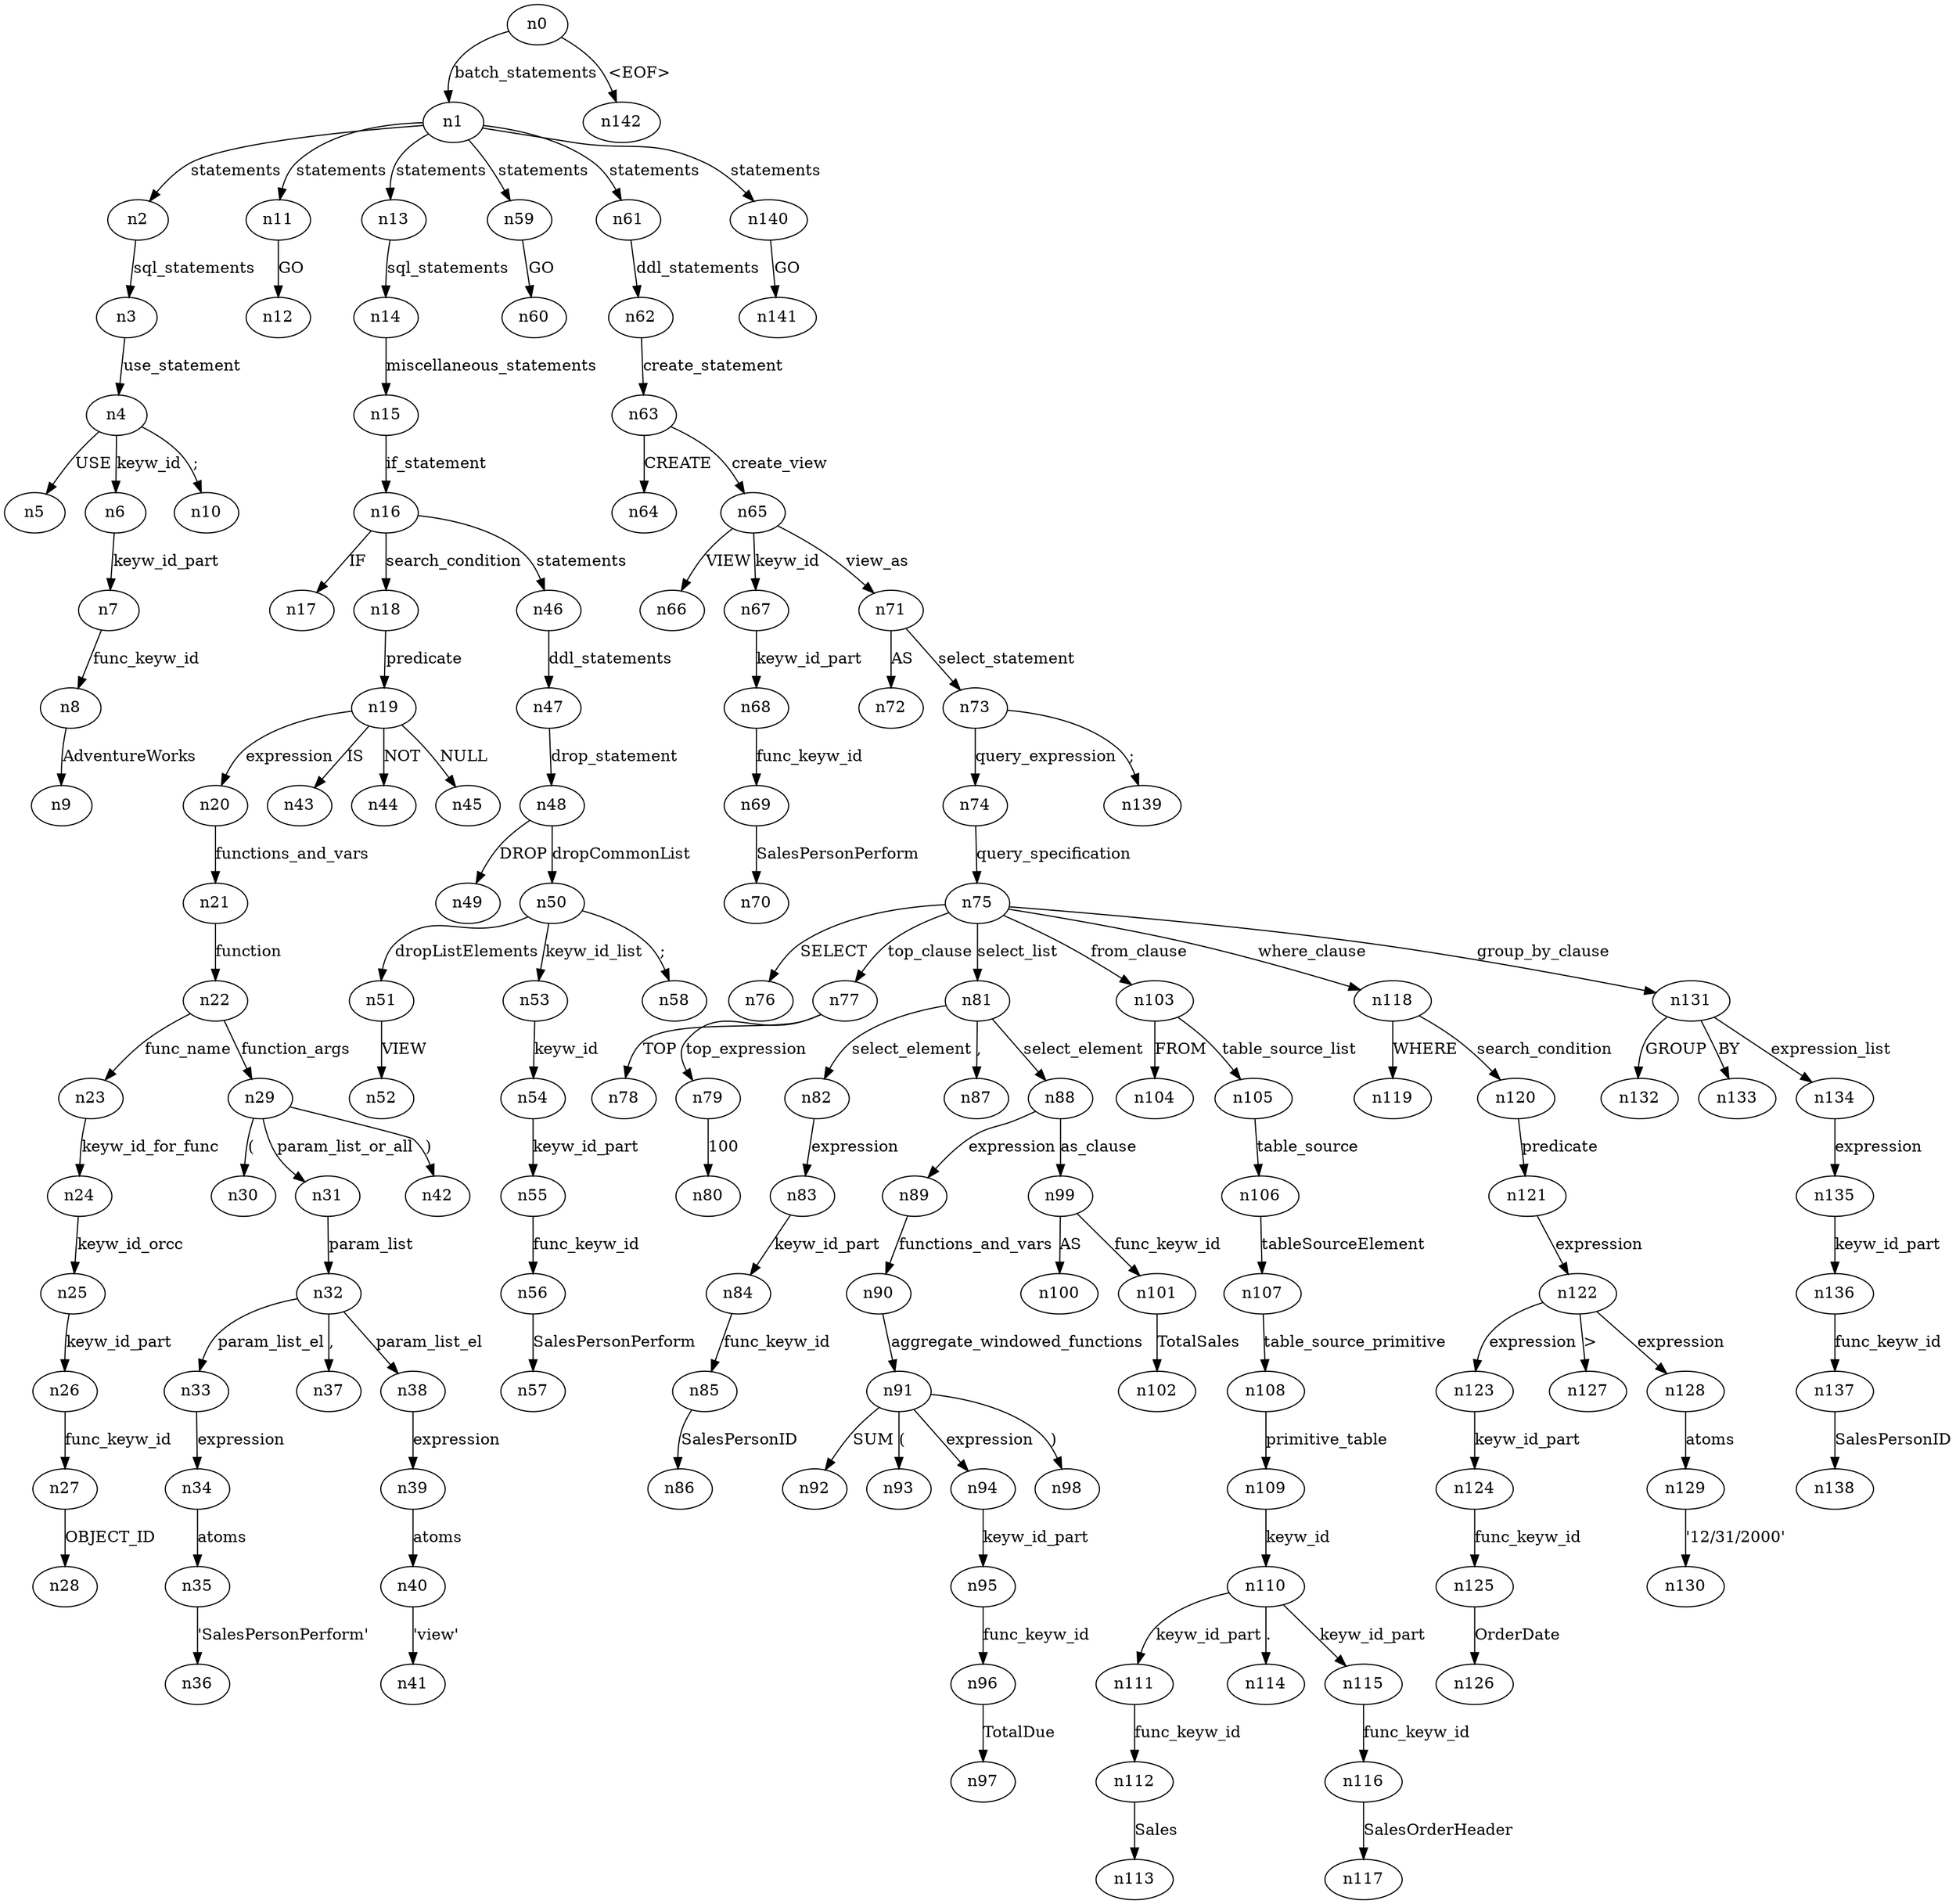 digraph ParseTree {
  n0 -> n1 [label="batch_statements"];
  n1 -> n2 [label="statements"];
  n2 -> n3 [label="sql_statements"];
  n3 -> n4 [label="use_statement"];
  n4 -> n5 [label="USE"];
  n4 -> n6 [label="keyw_id"];
  n6 -> n7 [label="keyw_id_part"];
  n7 -> n8 [label="func_keyw_id"];
  n8 -> n9 [label="AdventureWorks"];
  n4 -> n10 [label=";"];
  n1 -> n11 [label="statements"];
  n11 -> n12 [label="GO"];
  n1 -> n13 [label="statements"];
  n13 -> n14 [label="sql_statements"];
  n14 -> n15 [label="miscellaneous_statements"];
  n15 -> n16 [label="if_statement"];
  n16 -> n17 [label="IF"];
  n16 -> n18 [label="search_condition"];
  n18 -> n19 [label="predicate"];
  n19 -> n20 [label="expression"];
  n20 -> n21 [label="functions_and_vars"];
  n21 -> n22 [label="function"];
  n22 -> n23 [label="func_name"];
  n23 -> n24 [label="keyw_id_for_func"];
  n24 -> n25 [label="keyw_id_orcc"];
  n25 -> n26 [label="keyw_id_part"];
  n26 -> n27 [label="func_keyw_id"];
  n27 -> n28 [label="OBJECT_ID"];
  n22 -> n29 [label="function_args"];
  n29 -> n30 [label="("];
  n29 -> n31 [label="param_list_or_all"];
  n31 -> n32 [label="param_list"];
  n32 -> n33 [label="param_list_el"];
  n33 -> n34 [label="expression"];
  n34 -> n35 [label="atoms"];
  n35 -> n36 [label="'SalesPersonPerform'"];
  n32 -> n37 [label=","];
  n32 -> n38 [label="param_list_el"];
  n38 -> n39 [label="expression"];
  n39 -> n40 [label="atoms"];
  n40 -> n41 [label="'view'"];
  n29 -> n42 [label=")"];
  n19 -> n43 [label="IS"];
  n19 -> n44 [label="NOT"];
  n19 -> n45 [label="NULL"];
  n16 -> n46 [label="statements"];
  n46 -> n47 [label="ddl_statements"];
  n47 -> n48 [label="drop_statement"];
  n48 -> n49 [label="DROP"];
  n48 -> n50 [label="dropCommonList"];
  n50 -> n51 [label="dropListElements"];
  n51 -> n52 [label="VIEW"];
  n50 -> n53 [label="keyw_id_list"];
  n53 -> n54 [label="keyw_id"];
  n54 -> n55 [label="keyw_id_part"];
  n55 -> n56 [label="func_keyw_id"];
  n56 -> n57 [label="SalesPersonPerform"];
  n50 -> n58 [label=";"];
  n1 -> n59 [label="statements"];
  n59 -> n60 [label="GO"];
  n1 -> n61 [label="statements"];
  n61 -> n62 [label="ddl_statements"];
  n62 -> n63 [label="create_statement"];
  n63 -> n64 [label="CREATE"];
  n63 -> n65 [label="create_view"];
  n65 -> n66 [label="VIEW"];
  n65 -> n67 [label="keyw_id"];
  n67 -> n68 [label="keyw_id_part"];
  n68 -> n69 [label="func_keyw_id"];
  n69 -> n70 [label="SalesPersonPerform"];
  n65 -> n71 [label="view_as"];
  n71 -> n72 [label="AS"];
  n71 -> n73 [label="select_statement"];
  n73 -> n74 [label="query_expression"];
  n74 -> n75 [label="query_specification"];
  n75 -> n76 [label="SELECT"];
  n75 -> n77 [label="top_clause"];
  n77 -> n78 [label="TOP"];
  n77 -> n79 [label="top_expression"];
  n79 -> n80 [label="100"];
  n75 -> n81 [label="select_list"];
  n81 -> n82 [label="select_element"];
  n82 -> n83 [label="expression"];
  n83 -> n84 [label="keyw_id_part"];
  n84 -> n85 [label="func_keyw_id"];
  n85 -> n86 [label="SalesPersonID"];
  n81 -> n87 [label=","];
  n81 -> n88 [label="select_element"];
  n88 -> n89 [label="expression"];
  n89 -> n90 [label="functions_and_vars"];
  n90 -> n91 [label="aggregate_windowed_functions"];
  n91 -> n92 [label="SUM"];
  n91 -> n93 [label="("];
  n91 -> n94 [label="expression"];
  n94 -> n95 [label="keyw_id_part"];
  n95 -> n96 [label="func_keyw_id"];
  n96 -> n97 [label="TotalDue"];
  n91 -> n98 [label=")"];
  n88 -> n99 [label="as_clause"];
  n99 -> n100 [label="AS"];
  n99 -> n101 [label="func_keyw_id"];
  n101 -> n102 [label="TotalSales"];
  n75 -> n103 [label="from_clause"];
  n103 -> n104 [label="FROM"];
  n103 -> n105 [label="table_source_list"];
  n105 -> n106 [label="table_source"];
  n106 -> n107 [label="tableSourceElement"];
  n107 -> n108 [label="table_source_primitive"];
  n108 -> n109 [label="primitive_table"];
  n109 -> n110 [label="keyw_id"];
  n110 -> n111 [label="keyw_id_part"];
  n111 -> n112 [label="func_keyw_id"];
  n112 -> n113 [label="Sales"];
  n110 -> n114 [label="."];
  n110 -> n115 [label="keyw_id_part"];
  n115 -> n116 [label="func_keyw_id"];
  n116 -> n117 [label="SalesOrderHeader"];
  n75 -> n118 [label="where_clause"];
  n118 -> n119 [label="WHERE"];
  n118 -> n120 [label="search_condition"];
  n120 -> n121 [label="predicate"];
  n121 -> n122 [label="expression"];
  n122 -> n123 [label="expression"];
  n123 -> n124 [label="keyw_id_part"];
  n124 -> n125 [label="func_keyw_id"];
  n125 -> n126 [label="OrderDate"];
  n122 -> n127 [label=">"];
  n122 -> n128 [label="expression"];
  n128 -> n129 [label="atoms"];
  n129 -> n130 [label="'12/31/2000'"];
  n75 -> n131 [label="group_by_clause"];
  n131 -> n132 [label="GROUP"];
  n131 -> n133 [label="BY"];
  n131 -> n134 [label="expression_list"];
  n134 -> n135 [label="expression"];
  n135 -> n136 [label="keyw_id_part"];
  n136 -> n137 [label="func_keyw_id"];
  n137 -> n138 [label="SalesPersonID"];
  n73 -> n139 [label=";"];
  n1 -> n140 [label="statements"];
  n140 -> n141 [label="GO"];
  n0 -> n142 [label="<EOF>"];
}
